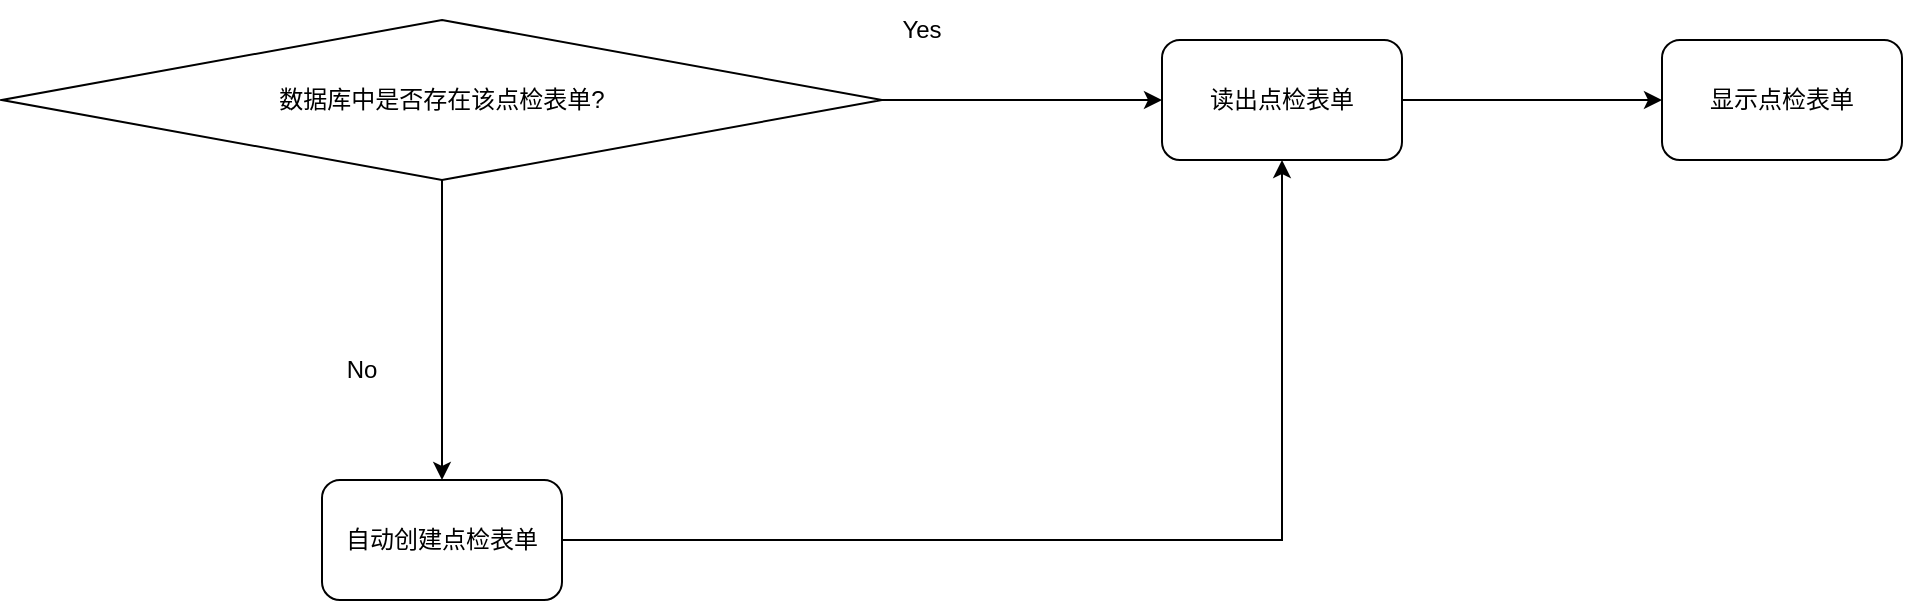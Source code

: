 <mxfile version="21.6.7" type="github">
  <diagram name="Page-1" id="lvIZGLVvvXv1vzoryOAr">
    <mxGraphModel dx="1434" dy="796" grid="1" gridSize="10" guides="1" tooltips="1" connect="1" arrows="1" fold="1" page="1" pageScale="1" pageWidth="1169" pageHeight="827" math="0" shadow="0">
      <root>
        <mxCell id="0" />
        <mxCell id="1" parent="0" />
        <mxCell id="Z2J0OxNcFGcU3QeDca0X-3" style="edgeStyle=orthogonalEdgeStyle;rounded=0;orthogonalLoop=1;jettySize=auto;html=1;" edge="1" parent="1" source="Z2J0OxNcFGcU3QeDca0X-1" target="Z2J0OxNcFGcU3QeDca0X-2">
          <mxGeometry relative="1" as="geometry" />
        </mxCell>
        <mxCell id="Z2J0OxNcFGcU3QeDca0X-7" style="edgeStyle=orthogonalEdgeStyle;rounded=0;orthogonalLoop=1;jettySize=auto;html=1;" edge="1" parent="1" source="Z2J0OxNcFGcU3QeDca0X-1" target="Z2J0OxNcFGcU3QeDca0X-4">
          <mxGeometry relative="1" as="geometry" />
        </mxCell>
        <mxCell id="Z2J0OxNcFGcU3QeDca0X-1" value="数据库中是否存在该点检表单?" style="rhombus;whiteSpace=wrap;html=1;" vertex="1" parent="1">
          <mxGeometry x="20" y="40" width="440" height="80" as="geometry" />
        </mxCell>
        <mxCell id="Z2J0OxNcFGcU3QeDca0X-8" style="edgeStyle=orthogonalEdgeStyle;rounded=0;orthogonalLoop=1;jettySize=auto;html=1;entryX=0.5;entryY=1;entryDx=0;entryDy=0;" edge="1" parent="1" source="Z2J0OxNcFGcU3QeDca0X-2" target="Z2J0OxNcFGcU3QeDca0X-4">
          <mxGeometry relative="1" as="geometry" />
        </mxCell>
        <mxCell id="Z2J0OxNcFGcU3QeDca0X-2" value="自动创建点检表单" style="rounded=1;whiteSpace=wrap;html=1;" vertex="1" parent="1">
          <mxGeometry x="180" y="270" width="120" height="60" as="geometry" />
        </mxCell>
        <mxCell id="Z2J0OxNcFGcU3QeDca0X-10" style="edgeStyle=orthogonalEdgeStyle;rounded=0;orthogonalLoop=1;jettySize=auto;html=1;entryX=0;entryY=0.5;entryDx=0;entryDy=0;" edge="1" parent="1" source="Z2J0OxNcFGcU3QeDca0X-4" target="Z2J0OxNcFGcU3QeDca0X-9">
          <mxGeometry relative="1" as="geometry" />
        </mxCell>
        <mxCell id="Z2J0OxNcFGcU3QeDca0X-4" value="读出点检表单" style="rounded=1;whiteSpace=wrap;html=1;" vertex="1" parent="1">
          <mxGeometry x="600" y="50" width="120" height="60" as="geometry" />
        </mxCell>
        <mxCell id="Z2J0OxNcFGcU3QeDca0X-5" value="No" style="text;html=1;strokeColor=none;fillColor=none;align=center;verticalAlign=middle;whiteSpace=wrap;rounded=0;" vertex="1" parent="1">
          <mxGeometry x="170" y="200" width="60" height="30" as="geometry" />
        </mxCell>
        <mxCell id="Z2J0OxNcFGcU3QeDca0X-6" value="Yes" style="text;html=1;strokeColor=none;fillColor=none;align=center;verticalAlign=middle;whiteSpace=wrap;rounded=0;" vertex="1" parent="1">
          <mxGeometry x="450" y="30" width="60" height="30" as="geometry" />
        </mxCell>
        <mxCell id="Z2J0OxNcFGcU3QeDca0X-9" value="显示点检表单" style="rounded=1;whiteSpace=wrap;html=1;" vertex="1" parent="1">
          <mxGeometry x="850" y="50" width="120" height="60" as="geometry" />
        </mxCell>
      </root>
    </mxGraphModel>
  </diagram>
</mxfile>

